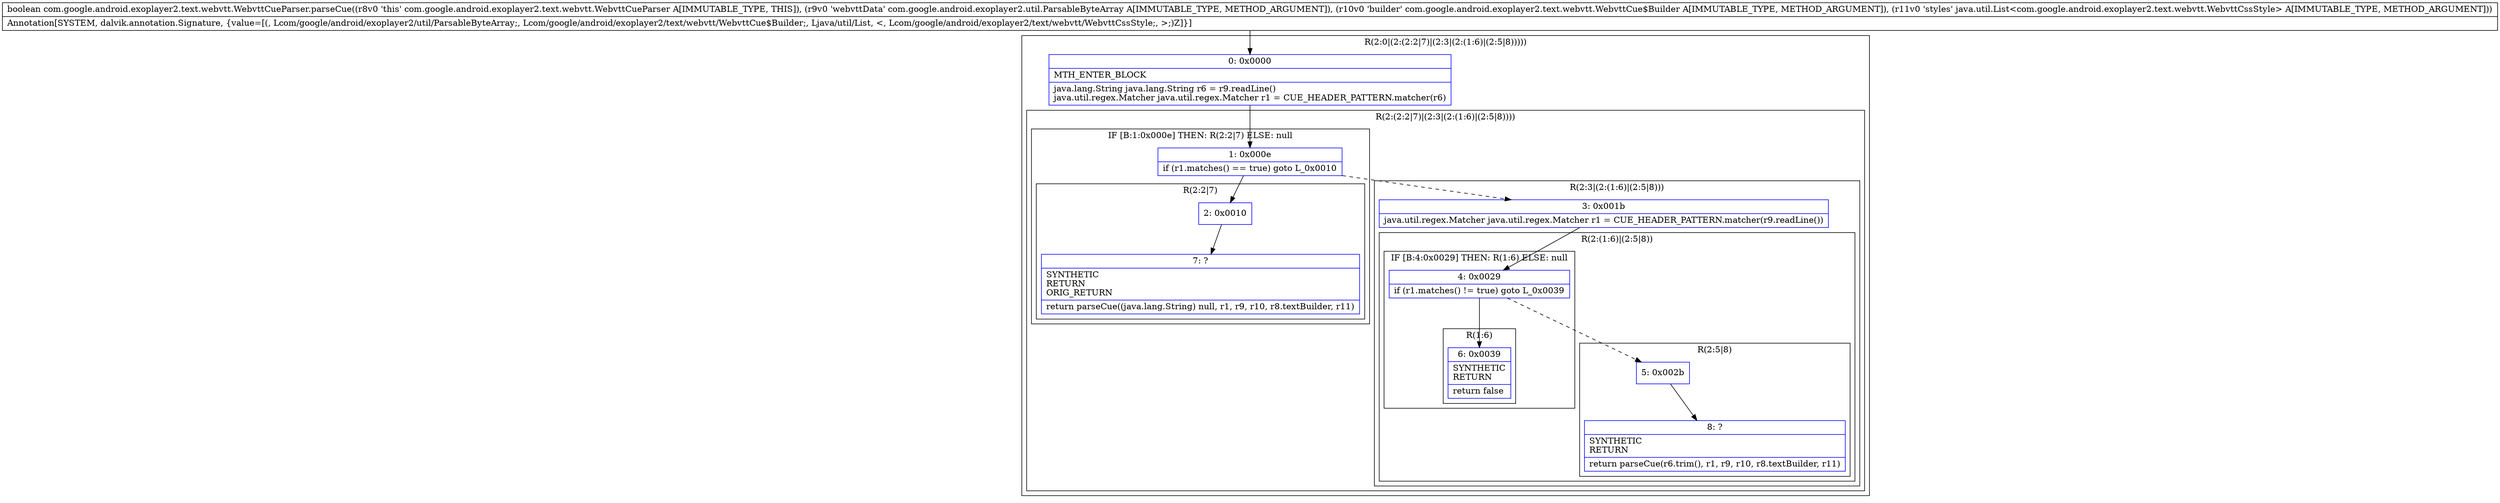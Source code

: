 digraph "CFG forcom.google.android.exoplayer2.text.webvtt.WebvttCueParser.parseCue(Lcom\/google\/android\/exoplayer2\/util\/ParsableByteArray;Lcom\/google\/android\/exoplayer2\/text\/webvtt\/WebvttCue$Builder;Ljava\/util\/List;)Z" {
subgraph cluster_Region_671734783 {
label = "R(2:0|(2:(2:2|7)|(2:3|(2:(1:6)|(2:5|8)))))";
node [shape=record,color=blue];
Node_0 [shape=record,label="{0\:\ 0x0000|MTH_ENTER_BLOCK\l|java.lang.String java.lang.String r6 = r9.readLine()\ljava.util.regex.Matcher java.util.regex.Matcher r1 = CUE_HEADER_PATTERN.matcher(r6)\l}"];
subgraph cluster_Region_2092488659 {
label = "R(2:(2:2|7)|(2:3|(2:(1:6)|(2:5|8))))";
node [shape=record,color=blue];
subgraph cluster_IfRegion_1663448352 {
label = "IF [B:1:0x000e] THEN: R(2:2|7) ELSE: null";
node [shape=record,color=blue];
Node_1 [shape=record,label="{1\:\ 0x000e|if (r1.matches() == true) goto L_0x0010\l}"];
subgraph cluster_Region_2002520186 {
label = "R(2:2|7)";
node [shape=record,color=blue];
Node_2 [shape=record,label="{2\:\ 0x0010}"];
Node_7 [shape=record,label="{7\:\ ?|SYNTHETIC\lRETURN\lORIG_RETURN\l|return parseCue((java.lang.String) null, r1, r9, r10, r8.textBuilder, r11)\l}"];
}
}
subgraph cluster_Region_300741453 {
label = "R(2:3|(2:(1:6)|(2:5|8)))";
node [shape=record,color=blue];
Node_3 [shape=record,label="{3\:\ 0x001b|java.util.regex.Matcher java.util.regex.Matcher r1 = CUE_HEADER_PATTERN.matcher(r9.readLine())\l}"];
subgraph cluster_Region_1240061748 {
label = "R(2:(1:6)|(2:5|8))";
node [shape=record,color=blue];
subgraph cluster_IfRegion_60261889 {
label = "IF [B:4:0x0029] THEN: R(1:6) ELSE: null";
node [shape=record,color=blue];
Node_4 [shape=record,label="{4\:\ 0x0029|if (r1.matches() != true) goto L_0x0039\l}"];
subgraph cluster_Region_1440549680 {
label = "R(1:6)";
node [shape=record,color=blue];
Node_6 [shape=record,label="{6\:\ 0x0039|SYNTHETIC\lRETURN\l|return false\l}"];
}
}
subgraph cluster_Region_1709106927 {
label = "R(2:5|8)";
node [shape=record,color=blue];
Node_5 [shape=record,label="{5\:\ 0x002b}"];
Node_8 [shape=record,label="{8\:\ ?|SYNTHETIC\lRETURN\l|return parseCue(r6.trim(), r1, r9, r10, r8.textBuilder, r11)\l}"];
}
}
}
}
}
MethodNode[shape=record,label="{boolean com.google.android.exoplayer2.text.webvtt.WebvttCueParser.parseCue((r8v0 'this' com.google.android.exoplayer2.text.webvtt.WebvttCueParser A[IMMUTABLE_TYPE, THIS]), (r9v0 'webvttData' com.google.android.exoplayer2.util.ParsableByteArray A[IMMUTABLE_TYPE, METHOD_ARGUMENT]), (r10v0 'builder' com.google.android.exoplayer2.text.webvtt.WebvttCue$Builder A[IMMUTABLE_TYPE, METHOD_ARGUMENT]), (r11v0 'styles' java.util.List\<com.google.android.exoplayer2.text.webvtt.WebvttCssStyle\> A[IMMUTABLE_TYPE, METHOD_ARGUMENT]))  | Annotation[SYSTEM, dalvik.annotation.Signature, \{value=[(, Lcom\/google\/android\/exoplayer2\/util\/ParsableByteArray;, Lcom\/google\/android\/exoplayer2\/text\/webvtt\/WebvttCue$Builder;, Ljava\/util\/List, \<, Lcom\/google\/android\/exoplayer2\/text\/webvtt\/WebvttCssStyle;, \>;)Z]\}]\l}"];
MethodNode -> Node_0;
Node_0 -> Node_1;
Node_1 -> Node_2;
Node_1 -> Node_3[style=dashed];
Node_2 -> Node_7;
Node_3 -> Node_4;
Node_4 -> Node_5[style=dashed];
Node_4 -> Node_6;
Node_5 -> Node_8;
}

